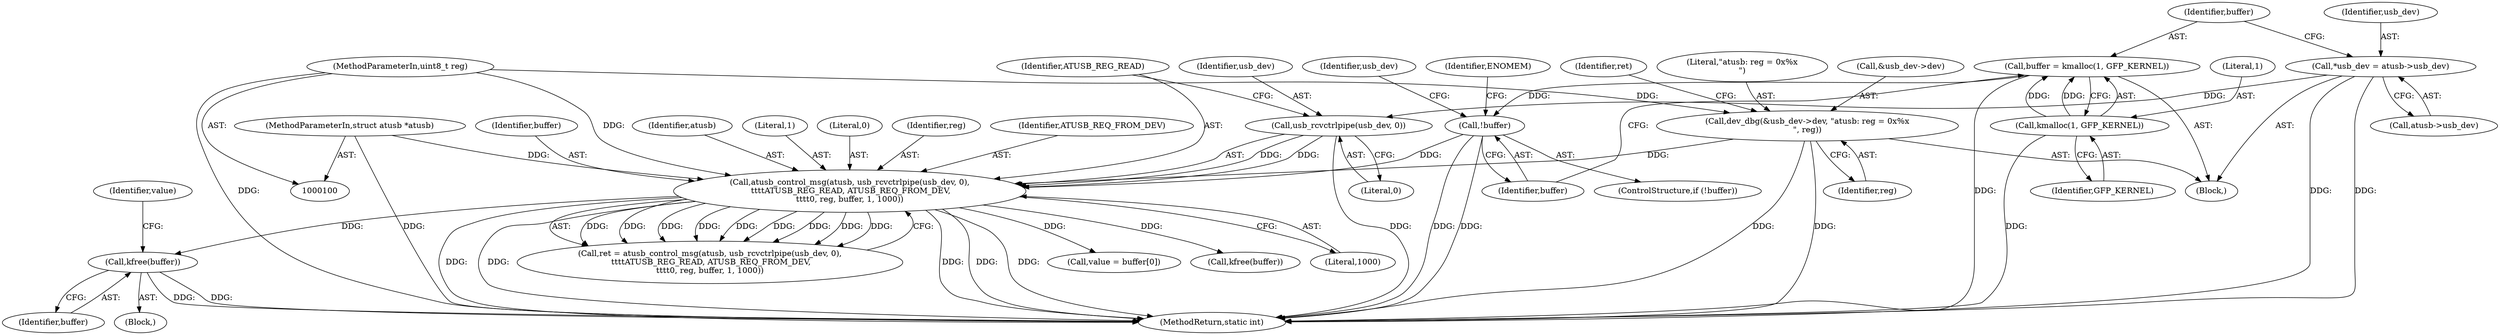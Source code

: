 digraph "0_linux_05a974efa4bdf6e2a150e3f27dc6fcf0a9ad5655_1@API" {
"1000155" [label="(Call,kfree(buffer))"];
"1000133" [label="(Call,atusb_control_msg(atusb, usb_rcvctrlpipe(usb_dev, 0),\n \t\t\t\tATUSB_REG_READ, ATUSB_REQ_FROM_DEV,\n\t\t\t\t0, reg, buffer, 1, 1000))"];
"1000101" [label="(MethodParameterIn,struct atusb *atusb)"];
"1000135" [label="(Call,usb_rcvctrlpipe(usb_dev, 0))"];
"1000105" [label="(Call,*usb_dev = atusb->usb_dev)"];
"1000124" [label="(Call,dev_dbg(&usb_dev->dev, \"atusb: reg = 0x%x\n\", reg))"];
"1000102" [label="(MethodParameterIn,uint8_t reg)"];
"1000119" [label="(Call,!buffer)"];
"1000113" [label="(Call,buffer = kmalloc(1, GFP_KERNEL))"];
"1000115" [label="(Call,kmalloc(1, GFP_KERNEL))"];
"1000114" [label="(Identifier,buffer)"];
"1000134" [label="(Identifier,atusb)"];
"1000137" [label="(Literal,0)"];
"1000136" [label="(Identifier,usb_dev)"];
"1000143" [label="(Literal,1)"];
"1000123" [label="(Identifier,ENOMEM)"];
"1000113" [label="(Call,buffer = kmalloc(1, GFP_KERNEL))"];
"1000125" [label="(Call,&usb_dev->dev)"];
"1000117" [label="(Identifier,GFP_KERNEL)"];
"1000107" [label="(Call,atusb->usb_dev)"];
"1000133" [label="(Call,atusb_control_msg(atusb, usb_rcvctrlpipe(usb_dev, 0),\n \t\t\t\tATUSB_REG_READ, ATUSB_REQ_FROM_DEV,\n\t\t\t\t0, reg, buffer, 1, 1000))"];
"1000165" [label="(MethodReturn,static int)"];
"1000116" [label="(Literal,1)"];
"1000161" [label="(Call,kfree(buffer))"];
"1000132" [label="(Identifier,ret)"];
"1000120" [label="(Identifier,buffer)"];
"1000101" [label="(MethodParameterIn,struct atusb *atusb)"];
"1000144" [label="(Literal,1000)"];
"1000127" [label="(Identifier,usb_dev)"];
"1000115" [label="(Call,kmalloc(1, GFP_KERNEL))"];
"1000142" [label="(Identifier,buffer)"];
"1000124" [label="(Call,dev_dbg(&usb_dev->dev, \"atusb: reg = 0x%x\n\", reg))"];
"1000131" [label="(Call,ret = atusb_control_msg(atusb, usb_rcvctrlpipe(usb_dev, 0),\n \t\t\t\tATUSB_REG_READ, ATUSB_REQ_FROM_DEV,\n\t\t\t\t0, reg, buffer, 1, 1000))"];
"1000103" [label="(Block,)"];
"1000156" [label="(Identifier,buffer)"];
"1000150" [label="(Call,value = buffer[0])"];
"1000118" [label="(ControlStructure,if (!buffer))"];
"1000140" [label="(Literal,0)"];
"1000158" [label="(Identifier,value)"];
"1000141" [label="(Identifier,reg)"];
"1000135" [label="(Call,usb_rcvctrlpipe(usb_dev, 0))"];
"1000139" [label="(Identifier,ATUSB_REQ_FROM_DEV)"];
"1000119" [label="(Call,!buffer)"];
"1000129" [label="(Literal,\"atusb: reg = 0x%x\n\")"];
"1000155" [label="(Call,kfree(buffer))"];
"1000149" [label="(Block,)"];
"1000138" [label="(Identifier,ATUSB_REG_READ)"];
"1000105" [label="(Call,*usb_dev = atusb->usb_dev)"];
"1000130" [label="(Identifier,reg)"];
"1000106" [label="(Identifier,usb_dev)"];
"1000102" [label="(MethodParameterIn,uint8_t reg)"];
"1000155" -> "1000149"  [label="AST: "];
"1000155" -> "1000156"  [label="CFG: "];
"1000156" -> "1000155"  [label="AST: "];
"1000158" -> "1000155"  [label="CFG: "];
"1000155" -> "1000165"  [label="DDG: "];
"1000155" -> "1000165"  [label="DDG: "];
"1000133" -> "1000155"  [label="DDG: "];
"1000133" -> "1000131"  [label="AST: "];
"1000133" -> "1000144"  [label="CFG: "];
"1000134" -> "1000133"  [label="AST: "];
"1000135" -> "1000133"  [label="AST: "];
"1000138" -> "1000133"  [label="AST: "];
"1000139" -> "1000133"  [label="AST: "];
"1000140" -> "1000133"  [label="AST: "];
"1000141" -> "1000133"  [label="AST: "];
"1000142" -> "1000133"  [label="AST: "];
"1000143" -> "1000133"  [label="AST: "];
"1000144" -> "1000133"  [label="AST: "];
"1000131" -> "1000133"  [label="CFG: "];
"1000133" -> "1000165"  [label="DDG: "];
"1000133" -> "1000165"  [label="DDG: "];
"1000133" -> "1000165"  [label="DDG: "];
"1000133" -> "1000165"  [label="DDG: "];
"1000133" -> "1000165"  [label="DDG: "];
"1000133" -> "1000131"  [label="DDG: "];
"1000133" -> "1000131"  [label="DDG: "];
"1000133" -> "1000131"  [label="DDG: "];
"1000133" -> "1000131"  [label="DDG: "];
"1000133" -> "1000131"  [label="DDG: "];
"1000133" -> "1000131"  [label="DDG: "];
"1000133" -> "1000131"  [label="DDG: "];
"1000133" -> "1000131"  [label="DDG: "];
"1000133" -> "1000131"  [label="DDG: "];
"1000101" -> "1000133"  [label="DDG: "];
"1000135" -> "1000133"  [label="DDG: "];
"1000135" -> "1000133"  [label="DDG: "];
"1000124" -> "1000133"  [label="DDG: "];
"1000102" -> "1000133"  [label="DDG: "];
"1000119" -> "1000133"  [label="DDG: "];
"1000133" -> "1000150"  [label="DDG: "];
"1000133" -> "1000161"  [label="DDG: "];
"1000101" -> "1000100"  [label="AST: "];
"1000101" -> "1000165"  [label="DDG: "];
"1000135" -> "1000137"  [label="CFG: "];
"1000136" -> "1000135"  [label="AST: "];
"1000137" -> "1000135"  [label="AST: "];
"1000138" -> "1000135"  [label="CFG: "];
"1000135" -> "1000165"  [label="DDG: "];
"1000105" -> "1000135"  [label="DDG: "];
"1000105" -> "1000103"  [label="AST: "];
"1000105" -> "1000107"  [label="CFG: "];
"1000106" -> "1000105"  [label="AST: "];
"1000107" -> "1000105"  [label="AST: "];
"1000114" -> "1000105"  [label="CFG: "];
"1000105" -> "1000165"  [label="DDG: "];
"1000105" -> "1000165"  [label="DDG: "];
"1000124" -> "1000103"  [label="AST: "];
"1000124" -> "1000130"  [label="CFG: "];
"1000125" -> "1000124"  [label="AST: "];
"1000129" -> "1000124"  [label="AST: "];
"1000130" -> "1000124"  [label="AST: "];
"1000132" -> "1000124"  [label="CFG: "];
"1000124" -> "1000165"  [label="DDG: "];
"1000124" -> "1000165"  [label="DDG: "];
"1000102" -> "1000124"  [label="DDG: "];
"1000102" -> "1000100"  [label="AST: "];
"1000102" -> "1000165"  [label="DDG: "];
"1000119" -> "1000118"  [label="AST: "];
"1000119" -> "1000120"  [label="CFG: "];
"1000120" -> "1000119"  [label="AST: "];
"1000123" -> "1000119"  [label="CFG: "];
"1000127" -> "1000119"  [label="CFG: "];
"1000119" -> "1000165"  [label="DDG: "];
"1000119" -> "1000165"  [label="DDG: "];
"1000113" -> "1000119"  [label="DDG: "];
"1000113" -> "1000103"  [label="AST: "];
"1000113" -> "1000115"  [label="CFG: "];
"1000114" -> "1000113"  [label="AST: "];
"1000115" -> "1000113"  [label="AST: "];
"1000120" -> "1000113"  [label="CFG: "];
"1000113" -> "1000165"  [label="DDG: "];
"1000115" -> "1000113"  [label="DDG: "];
"1000115" -> "1000113"  [label="DDG: "];
"1000115" -> "1000117"  [label="CFG: "];
"1000116" -> "1000115"  [label="AST: "];
"1000117" -> "1000115"  [label="AST: "];
"1000115" -> "1000165"  [label="DDG: "];
}

